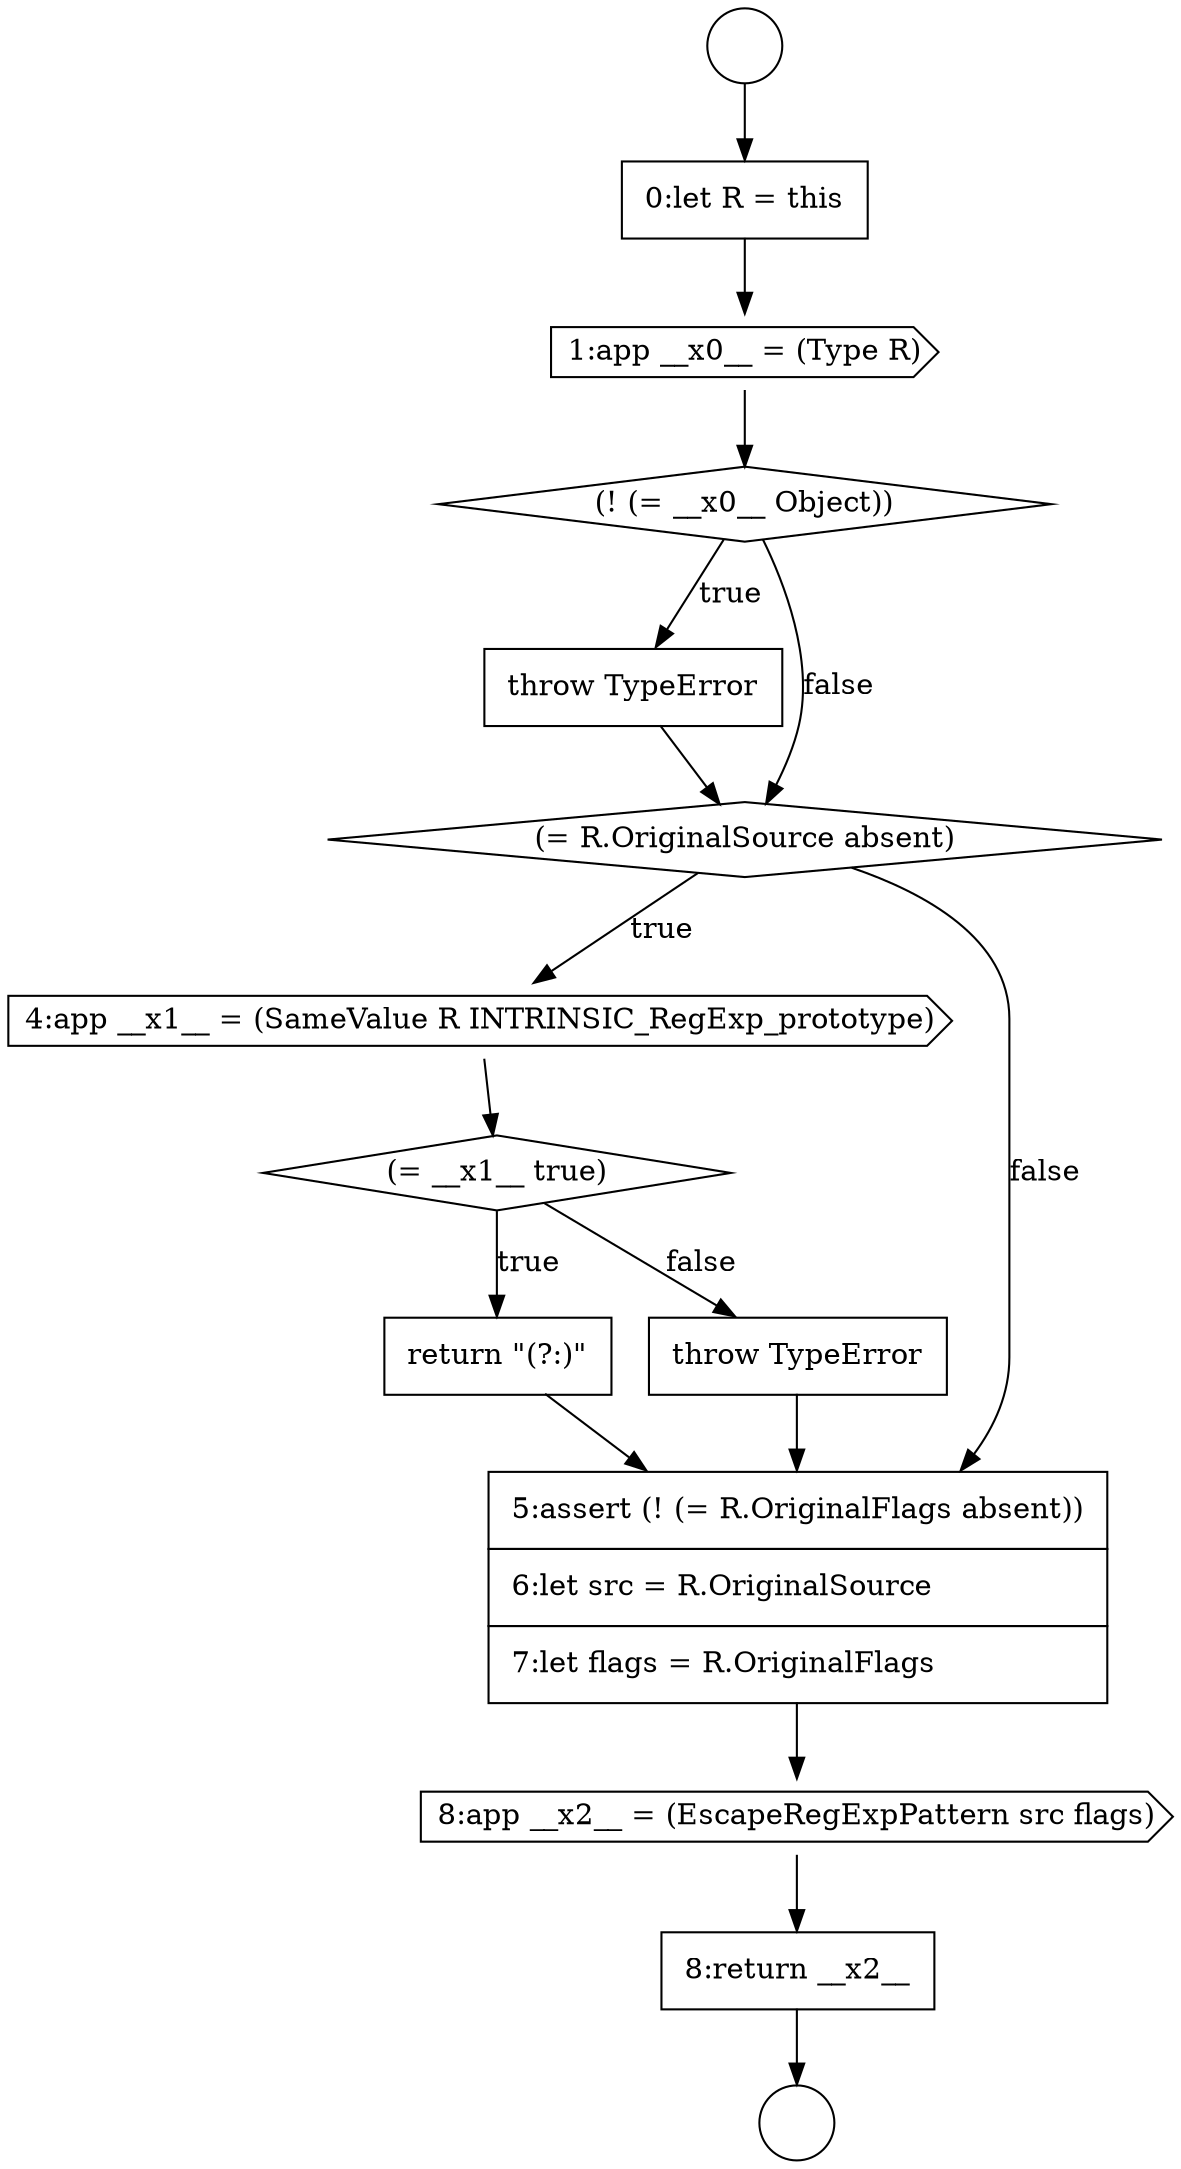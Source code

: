 digraph {
  node15435 [shape=none, margin=0, label=<<font color="black">
    <table border="0" cellborder="1" cellspacing="0" cellpadding="10">
      <tr><td align="left">return &quot;(?:)&quot;</td></tr>
    </table>
  </font>> color="black" fillcolor="white" style=filled]
  node15426 [shape=circle label=" " color="black" fillcolor="white" style=filled]
  node15430 [shape=diamond, label=<<font color="black">(! (= __x0__ Object))</font>> color="black" fillcolor="white" style=filled]
  node15431 [shape=none, margin=0, label=<<font color="black">
    <table border="0" cellborder="1" cellspacing="0" cellpadding="10">
      <tr><td align="left">throw TypeError</td></tr>
    </table>
  </font>> color="black" fillcolor="white" style=filled]
  node15427 [shape=circle label=" " color="black" fillcolor="white" style=filled]
  node15433 [shape=cds, label=<<font color="black">4:app __x1__ = (SameValue R INTRINSIC_RegExp_prototype)</font>> color="black" fillcolor="white" style=filled]
  node15428 [shape=none, margin=0, label=<<font color="black">
    <table border="0" cellborder="1" cellspacing="0" cellpadding="10">
      <tr><td align="left">0:let R = this</td></tr>
    </table>
  </font>> color="black" fillcolor="white" style=filled]
  node15438 [shape=cds, label=<<font color="black">8:app __x2__ = (EscapeRegExpPattern src flags)</font>> color="black" fillcolor="white" style=filled]
  node15432 [shape=diamond, label=<<font color="black">(= R.OriginalSource absent)</font>> color="black" fillcolor="white" style=filled]
  node15429 [shape=cds, label=<<font color="black">1:app __x0__ = (Type R)</font>> color="black" fillcolor="white" style=filled]
  node15434 [shape=diamond, label=<<font color="black">(= __x1__ true)</font>> color="black" fillcolor="white" style=filled]
  node15439 [shape=none, margin=0, label=<<font color="black">
    <table border="0" cellborder="1" cellspacing="0" cellpadding="10">
      <tr><td align="left">8:return __x2__</td></tr>
    </table>
  </font>> color="black" fillcolor="white" style=filled]
  node15436 [shape=none, margin=0, label=<<font color="black">
    <table border="0" cellborder="1" cellspacing="0" cellpadding="10">
      <tr><td align="left">throw TypeError</td></tr>
    </table>
  </font>> color="black" fillcolor="white" style=filled]
  node15437 [shape=none, margin=0, label=<<font color="black">
    <table border="0" cellborder="1" cellspacing="0" cellpadding="10">
      <tr><td align="left">5:assert (! (= R.OriginalFlags absent))</td></tr>
      <tr><td align="left">6:let src = R.OriginalSource</td></tr>
      <tr><td align="left">7:let flags = R.OriginalFlags</td></tr>
    </table>
  </font>> color="black" fillcolor="white" style=filled]
  node15439 -> node15427 [ color="black"]
  node15438 -> node15439 [ color="black"]
  node15432 -> node15433 [label=<<font color="black">true</font>> color="black"]
  node15432 -> node15437 [label=<<font color="black">false</font>> color="black"]
  node15426 -> node15428 [ color="black"]
  node15434 -> node15435 [label=<<font color="black">true</font>> color="black"]
  node15434 -> node15436 [label=<<font color="black">false</font>> color="black"]
  node15435 -> node15437 [ color="black"]
  node15429 -> node15430 [ color="black"]
  node15430 -> node15431 [label=<<font color="black">true</font>> color="black"]
  node15430 -> node15432 [label=<<font color="black">false</font>> color="black"]
  node15428 -> node15429 [ color="black"]
  node15437 -> node15438 [ color="black"]
  node15436 -> node15437 [ color="black"]
  node15433 -> node15434 [ color="black"]
  node15431 -> node15432 [ color="black"]
}

